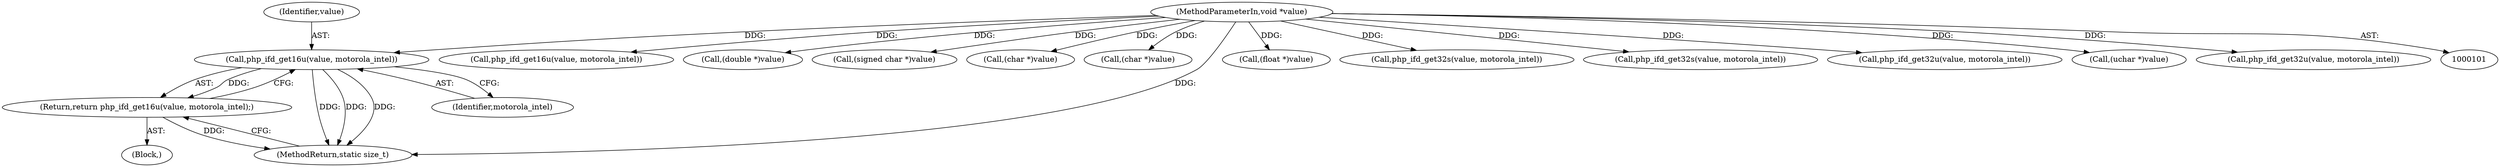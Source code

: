 digraph "0_php-src_1cda0d7c2ffb62d8331c64e703131d9cabdc03ea@pointer" {
"1000125" [label="(Call,php_ifd_get16u(value, motorola_intel))"];
"1000102" [label="(MethodParameterIn,void *value)"];
"1000124" [label="(Return,return php_ifd_get16u(value, motorola_intel);)"];
"1000185" [label="(Call,php_ifd_get16u(value, motorola_intel))"];
"1000102" [label="(MethodParameterIn,void *value)"];
"1000110" [label="(Block,)"];
"1000206" [label="(Call,(double *)value)"];
"1000126" [label="(Identifier,value)"];
"1000114" [label="(Call,(signed char *)value)"];
"1000139" [label="(Call,(char *)value)"];
"1000164" [label="(Call,(char *)value)"];
"1000124" [label="(Return,return php_ifd_get16u(value, motorola_intel);)"];
"1000198" [label="(Call,(float *)value)"];
"1000190" [label="(Call,php_ifd_get32s(value, motorola_intel))"];
"1000127" [label="(Identifier,motorola_intel)"];
"1000125" [label="(Call,php_ifd_get16u(value, motorola_intel))"];
"1000179" [label="(Call,php_ifd_get32s(value, motorola_intel))"];
"1000130" [label="(Call,php_ifd_get32u(value, motorola_intel))"];
"1000211" [label="(MethodReturn,static size_t)"];
"1000120" [label="(Call,(uchar *)value)"];
"1000154" [label="(Call,php_ifd_get32u(value, motorola_intel))"];
"1000125" -> "1000124"  [label="AST: "];
"1000125" -> "1000127"  [label="CFG: "];
"1000126" -> "1000125"  [label="AST: "];
"1000127" -> "1000125"  [label="AST: "];
"1000124" -> "1000125"  [label="CFG: "];
"1000125" -> "1000211"  [label="DDG: "];
"1000125" -> "1000211"  [label="DDG: "];
"1000125" -> "1000211"  [label="DDG: "];
"1000125" -> "1000124"  [label="DDG: "];
"1000102" -> "1000125"  [label="DDG: "];
"1000102" -> "1000101"  [label="AST: "];
"1000102" -> "1000211"  [label="DDG: "];
"1000102" -> "1000114"  [label="DDG: "];
"1000102" -> "1000120"  [label="DDG: "];
"1000102" -> "1000130"  [label="DDG: "];
"1000102" -> "1000139"  [label="DDG: "];
"1000102" -> "1000154"  [label="DDG: "];
"1000102" -> "1000164"  [label="DDG: "];
"1000102" -> "1000179"  [label="DDG: "];
"1000102" -> "1000185"  [label="DDG: "];
"1000102" -> "1000190"  [label="DDG: "];
"1000102" -> "1000198"  [label="DDG: "];
"1000102" -> "1000206"  [label="DDG: "];
"1000124" -> "1000110"  [label="AST: "];
"1000211" -> "1000124"  [label="CFG: "];
"1000124" -> "1000211"  [label="DDG: "];
}
